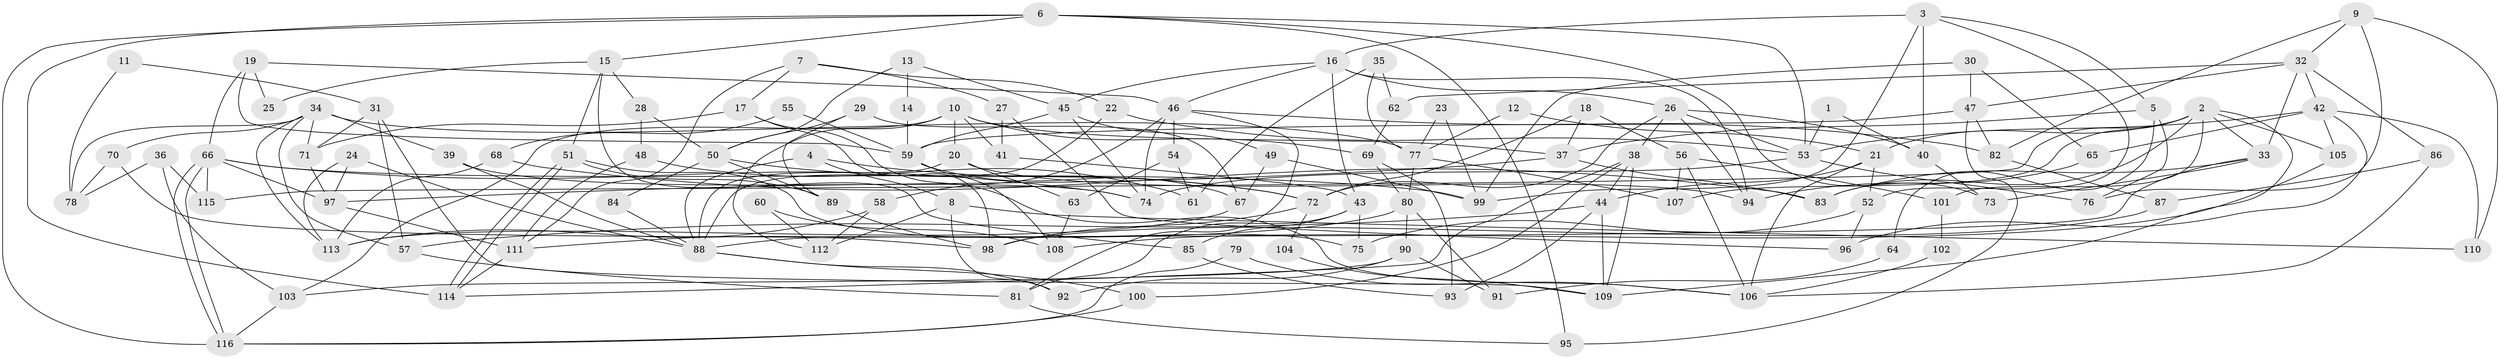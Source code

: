 // Generated by graph-tools (version 1.1) at 2025/50/03/09/25 03:50:08]
// undirected, 116 vertices, 232 edges
graph export_dot {
graph [start="1"]
  node [color=gray90,style=filled];
  1;
  2;
  3;
  4;
  5;
  6;
  7;
  8;
  9;
  10;
  11;
  12;
  13;
  14;
  15;
  16;
  17;
  18;
  19;
  20;
  21;
  22;
  23;
  24;
  25;
  26;
  27;
  28;
  29;
  30;
  31;
  32;
  33;
  34;
  35;
  36;
  37;
  38;
  39;
  40;
  41;
  42;
  43;
  44;
  45;
  46;
  47;
  48;
  49;
  50;
  51;
  52;
  53;
  54;
  55;
  56;
  57;
  58;
  59;
  60;
  61;
  62;
  63;
  64;
  65;
  66;
  67;
  68;
  69;
  70;
  71;
  72;
  73;
  74;
  75;
  76;
  77;
  78;
  79;
  80;
  81;
  82;
  83;
  84;
  85;
  86;
  87;
  88;
  89;
  90;
  91;
  92;
  93;
  94;
  95;
  96;
  97;
  98;
  99;
  100;
  101;
  102;
  103;
  104;
  105;
  106;
  107;
  108;
  109;
  110;
  111;
  112;
  113;
  114;
  115;
  116;
  1 -- 40;
  1 -- 53;
  2 -- 105;
  2 -- 109;
  2 -- 21;
  2 -- 33;
  2 -- 83;
  2 -- 101;
  2 -- 107;
  2 -- 115;
  3 -- 99;
  3 -- 16;
  3 -- 5;
  3 -- 40;
  3 -- 52;
  4 -- 88;
  4 -- 72;
  4 -- 8;
  5 -- 76;
  5 -- 37;
  5 -- 64;
  6 -- 73;
  6 -- 114;
  6 -- 15;
  6 -- 53;
  6 -- 95;
  6 -- 116;
  7 -- 22;
  7 -- 17;
  7 -- 27;
  7 -- 111;
  8 -- 112;
  8 -- 92;
  8 -- 110;
  9 -- 110;
  9 -- 32;
  9 -- 76;
  9 -- 82;
  10 -- 37;
  10 -- 41;
  10 -- 20;
  10 -- 69;
  10 -- 103;
  10 -- 112;
  11 -- 31;
  11 -- 78;
  12 -- 21;
  12 -- 77;
  13 -- 45;
  13 -- 50;
  13 -- 14;
  14 -- 59;
  15 -- 85;
  15 -- 25;
  15 -- 28;
  15 -- 51;
  16 -- 46;
  16 -- 94;
  16 -- 26;
  16 -- 43;
  16 -- 45;
  17 -- 71;
  17 -- 106;
  17 -- 98;
  18 -- 72;
  18 -- 37;
  18 -- 56;
  19 -- 66;
  19 -- 59;
  19 -- 25;
  19 -- 46;
  20 -- 88;
  20 -- 63;
  20 -- 94;
  21 -- 106;
  21 -- 44;
  21 -- 52;
  22 -- 88;
  22 -- 53;
  23 -- 99;
  23 -- 77;
  24 -- 97;
  24 -- 88;
  24 -- 113;
  26 -- 53;
  26 -- 38;
  26 -- 40;
  26 -- 72;
  26 -- 94;
  27 -- 96;
  27 -- 41;
  28 -- 50;
  28 -- 48;
  29 -- 67;
  29 -- 50;
  29 -- 89;
  30 -- 47;
  30 -- 99;
  30 -- 65;
  31 -- 71;
  31 -- 57;
  31 -- 109;
  32 -- 42;
  32 -- 47;
  32 -- 33;
  32 -- 62;
  32 -- 86;
  33 -- 73;
  33 -- 83;
  33 -- 88;
  34 -- 39;
  34 -- 70;
  34 -- 57;
  34 -- 71;
  34 -- 77;
  34 -- 78;
  34 -- 113;
  35 -- 77;
  35 -- 62;
  35 -- 61;
  36 -- 103;
  36 -- 115;
  36 -- 78;
  37 -- 83;
  37 -- 97;
  38 -- 44;
  38 -- 100;
  38 -- 109;
  38 -- 114;
  39 -- 88;
  39 -- 74;
  40 -- 73;
  41 -- 43;
  42 -- 65;
  42 -- 53;
  42 -- 96;
  42 -- 105;
  42 -- 110;
  43 -- 75;
  43 -- 81;
  43 -- 85;
  44 -- 109;
  44 -- 57;
  44 -- 93;
  45 -- 74;
  45 -- 49;
  45 -- 59;
  46 -- 81;
  46 -- 54;
  46 -- 58;
  46 -- 74;
  46 -- 82;
  47 -- 82;
  47 -- 95;
  47 -- 59;
  48 -- 111;
  48 -- 61;
  49 -- 67;
  49 -- 99;
  50 -- 89;
  50 -- 72;
  50 -- 84;
  51 -- 114;
  51 -- 114;
  51 -- 75;
  51 -- 89;
  52 -- 75;
  52 -- 96;
  53 -- 74;
  53 -- 76;
  54 -- 61;
  54 -- 63;
  55 -- 59;
  55 -- 68;
  56 -- 107;
  56 -- 101;
  56 -- 106;
  57 -- 81;
  58 -- 113;
  58 -- 112;
  59 -- 67;
  59 -- 108;
  60 -- 112;
  60 -- 108;
  62 -- 69;
  63 -- 108;
  64 -- 91;
  65 -- 94;
  66 -- 97;
  66 -- 116;
  66 -- 116;
  66 -- 74;
  66 -- 99;
  66 -- 115;
  67 -- 113;
  68 -- 83;
  68 -- 113;
  69 -- 80;
  69 -- 93;
  70 -- 98;
  70 -- 78;
  71 -- 97;
  72 -- 98;
  72 -- 104;
  77 -- 80;
  77 -- 107;
  79 -- 106;
  79 -- 116;
  80 -- 90;
  80 -- 111;
  80 -- 91;
  81 -- 95;
  82 -- 87;
  84 -- 88;
  85 -- 93;
  86 -- 87;
  86 -- 106;
  87 -- 98;
  88 -- 100;
  88 -- 92;
  89 -- 98;
  90 -- 92;
  90 -- 103;
  90 -- 91;
  97 -- 111;
  100 -- 116;
  101 -- 102;
  102 -- 106;
  103 -- 116;
  104 -- 109;
  105 -- 108;
  111 -- 114;
}

